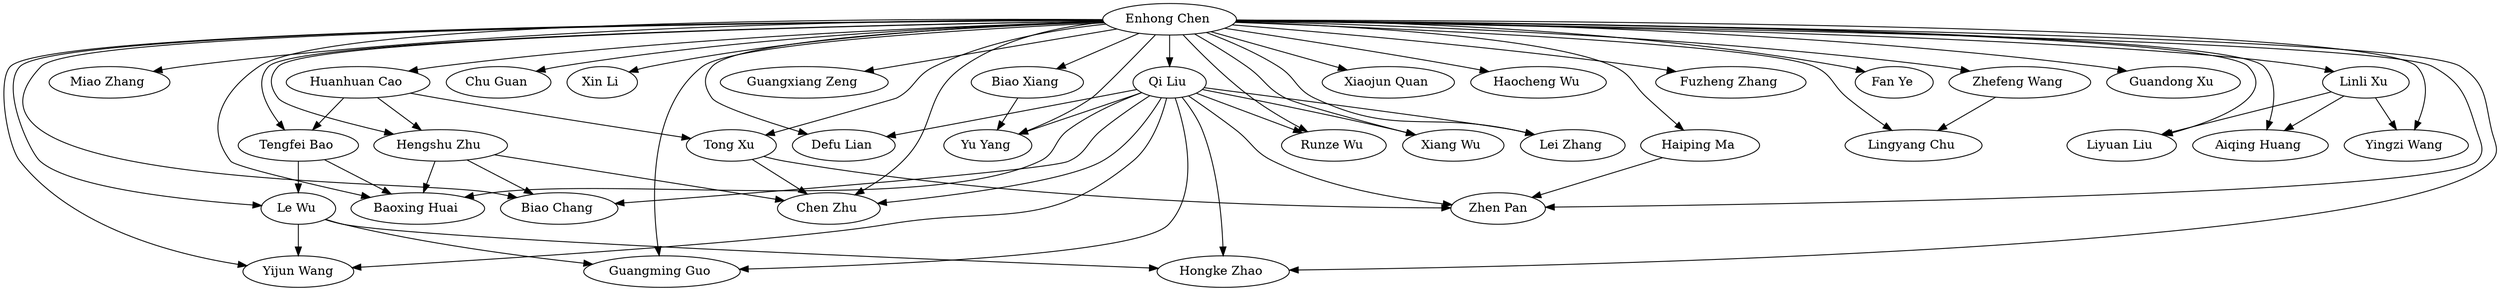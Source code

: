 strict digraph G{
"Enhong Chen " -> "Qi Liu "
"Enhong Chen " -> "Biao Chang "
"Enhong Chen " -> "Hengshu Zhu "
"Enhong Chen " -> "Miao Zhang "
"Enhong Chen " -> "Huanhuan Cao "
"Enhong Chen " -> "Yijun Wang"
"Enhong Chen " -> "Zhen Pan"
"Enhong Chen " -> "Liyuan Liu "
"Enhong Chen " -> "Chu Guan "
"Enhong Chen " -> "Xin Li "
"Enhong Chen " -> "Chen Zhu "
"Enhong Chen " -> "Aiqing Huang "
"Enhong Chen " -> "Guangxiang Zeng "
"Enhong Chen " -> "Tengfei Bao "
"Enhong Chen " -> "Lingyang Chu "
"Enhong Chen " -> "Guangming Guo "
"Enhong Chen " -> "Yingzi Wang "
"Enhong Chen " -> "Defu Lian "
"Enhong Chen " -> "Yu Yang "
"Enhong Chen " -> "Zhefeng Wang "
"Enhong Chen " -> "Biao Xiang "
"Enhong Chen " -> "Xiaojun Quan "
"Enhong Chen " -> "Haocheng Wu "
"Enhong Chen " -> "Runze Wu "
"Enhong Chen " -> "Fuzheng Zhang "
"Enhong Chen " -> "Haiping Ma "
"Enhong Chen " -> "Fan Ye "
"Enhong Chen " -> "Xiang Wu "
"Enhong Chen " -> "Guandong Xu "
"Enhong Chen " -> "Lei Zhang "
"Enhong Chen " -> "Baoxing Huai "
"Haiping Ma " -> "Zhen Pan"
"Biao Xiang " -> "Yu Yang "
"Zhefeng Wang " -> "Lingyang Chu "
"Tengfei Bao " -> "Le Wu "
"Tengfei Bao " -> "Baoxing Huai "
"Le Wu " -> "Yijun Wang"
"Le Wu " -> "Hongke Zhao "
"Le Wu " -> "Guangming Guo "
"Huanhuan Cao " -> "Hengshu Zhu "
"Huanhuan Cao " -> "Tong Xu "
"Tong Xu " -> "Zhen Pan"
"Hengshu Zhu " -> "Biao Chang "
"Hengshu Zhu " -> "Baoxing Huai "
"Qi Liu " -> "Defu Lian "
"Qi Liu " -> "Yijun Wang"
"Qi Liu " -> "Zhen Pan"
"Qi Liu " -> "Hongke Zhao "
"Qi Liu " -> "Chen Zhu "
"Qi Liu " -> "Guangming Guo "
"Qi Liu " -> "Yu Yang "
"Qi Liu " -> "Runze Wu "
"Qi Liu " -> "Xiang Wu "
"Qi Liu " -> "Lei Zhang "
"Qi Liu " -> "Baoxing Huai "
"Enhong Chen " -> "Hongke Zhao "
"Enhong Chen " -> "Tong Xu "
"Enhong Chen " -> "Linli Xu "
"Linli Xu " -> "Liyuan Liu "
"Linli Xu " -> "Aiqing Huang "
"Linli Xu " -> "Yingzi Wang "
"Hengshu Zhu " -> "Chen Zhu "
"Qi Liu " -> "Biao Chang "
"Enhong Chen " -> "Le Wu "
"Tong Xu " -> "Chen Zhu "
"Huanhuan Cao " -> "Tengfei Bao "
}